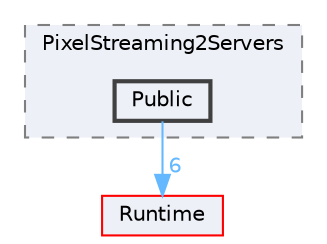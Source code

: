 digraph "Public"
{
 // INTERACTIVE_SVG=YES
 // LATEX_PDF_SIZE
  bgcolor="transparent";
  edge [fontname=Helvetica,fontsize=10,labelfontname=Helvetica,labelfontsize=10];
  node [fontname=Helvetica,fontsize=10,shape=box,height=0.2,width=0.4];
  compound=true
  subgraph clusterdir_0f04082fac78b6fdf4b4e0c3c3e59a61 {
    graph [ bgcolor="#edf0f7", pencolor="grey50", label="PixelStreaming2Servers", fontname=Helvetica,fontsize=10 style="filled,dashed", URL="dir_0f04082fac78b6fdf4b4e0c3c3e59a61.html",tooltip=""]
  dir_20fdd4dcd3a7ce0d6816e8f1b527f437 [label="Public", fillcolor="#edf0f7", color="grey25", style="filled,bold", URL="dir_20fdd4dcd3a7ce0d6816e8f1b527f437.html",tooltip=""];
  }
  dir_7536b172fbd480bfd146a1b1acd6856b [label="Runtime", fillcolor="#edf0f7", color="red", style="filled", URL="dir_7536b172fbd480bfd146a1b1acd6856b.html",tooltip=""];
  dir_20fdd4dcd3a7ce0d6816e8f1b527f437->dir_7536b172fbd480bfd146a1b1acd6856b [headlabel="6", labeldistance=1.5 headhref="dir_000850_000984.html" href="dir_000850_000984.html" color="steelblue1" fontcolor="steelblue1"];
}
